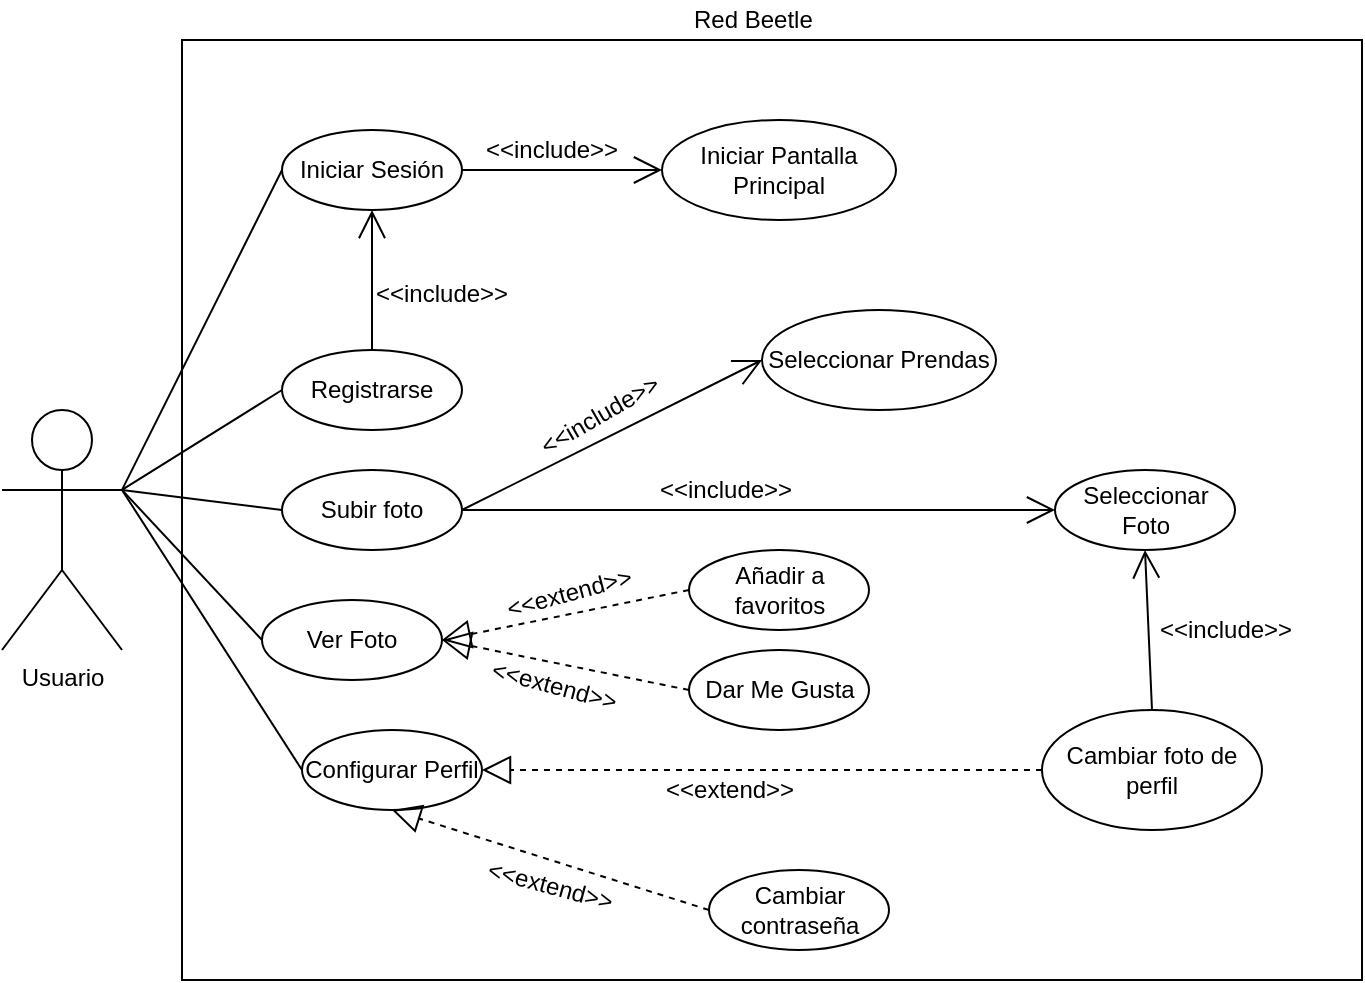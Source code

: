 <mxfile version="10.6.7" type="device"><diagram id="tv5foUZv2XnQW4Wp-rpD" name="Page-1"><mxGraphModel dx="1250" dy="582" grid="1" gridSize="10" guides="1" tooltips="1" connect="1" arrows="1" fold="1" page="1" pageScale="1" pageWidth="827" pageHeight="1169" math="0" shadow="0"><root><mxCell id="0"/><mxCell id="1" parent="0"/><mxCell id="GT_LkVZ4AfpRkYfH1Qed-49" value="" style="rounded=0;whiteSpace=wrap;html=1;" vertex="1" parent="1"><mxGeometry x="130" y="95" width="590" height="470" as="geometry"/></mxCell><mxCell id="GT_LkVZ4AfpRkYfH1Qed-3" value="Usuario" style="shape=umlActor;verticalLabelPosition=bottom;labelBackgroundColor=#ffffff;verticalAlign=top;html=1;outlineConnect=0;" vertex="1" parent="1"><mxGeometry x="40" y="280" width="60" height="120" as="geometry"/></mxCell><mxCell id="GT_LkVZ4AfpRkYfH1Qed-6" value="Iniciar Sesión" style="ellipse;whiteSpace=wrap;html=1;" vertex="1" parent="1"><mxGeometry x="180" y="140" width="90" height="40" as="geometry"/></mxCell><mxCell id="GT_LkVZ4AfpRkYfH1Qed-7" value="Registrarse" style="ellipse;whiteSpace=wrap;html=1;" vertex="1" parent="1"><mxGeometry x="180" y="250" width="90" height="40" as="geometry"/></mxCell><mxCell id="GT_LkVZ4AfpRkYfH1Qed-13" value="" style="endArrow=open;endFill=1;endSize=12;html=1;entryX=0.5;entryY=1;entryDx=0;entryDy=0;exitX=0.5;exitY=0;exitDx=0;exitDy=0;" edge="1" parent="1" source="GT_LkVZ4AfpRkYfH1Qed-7" target="GT_LkVZ4AfpRkYfH1Qed-6"><mxGeometry width="160" relative="1" as="geometry"><mxPoint x="40" y="440" as="sourcePoint"/><mxPoint x="200" y="440" as="targetPoint"/></mxGeometry></mxCell><mxCell id="GT_LkVZ4AfpRkYfH1Qed-14" value="&amp;lt;&amp;lt;include&amp;gt;&amp;gt;" style="text;html=1;resizable=0;points=[];autosize=1;align=left;verticalAlign=top;spacingTop=-4;" vertex="1" parent="1"><mxGeometry x="225" y="212" width="80" height="20" as="geometry"/></mxCell><mxCell id="GT_LkVZ4AfpRkYfH1Qed-15" value="" style="endArrow=none;html=1;exitX=1;exitY=0.333;exitDx=0;exitDy=0;exitPerimeter=0;entryX=0;entryY=0.5;entryDx=0;entryDy=0;" edge="1" parent="1" source="GT_LkVZ4AfpRkYfH1Qed-3" target="GT_LkVZ4AfpRkYfH1Qed-6"><mxGeometry width="50" height="50" relative="1" as="geometry"><mxPoint x="40" y="490" as="sourcePoint"/><mxPoint x="90" y="440" as="targetPoint"/></mxGeometry></mxCell><mxCell id="GT_LkVZ4AfpRkYfH1Qed-16" value="" style="endArrow=none;html=1;exitX=1;exitY=0.333;exitDx=0;exitDy=0;exitPerimeter=0;entryX=0;entryY=0.5;entryDx=0;entryDy=0;" edge="1" parent="1" source="GT_LkVZ4AfpRkYfH1Qed-3" target="GT_LkVZ4AfpRkYfH1Qed-7"><mxGeometry width="50" height="50" relative="1" as="geometry"><mxPoint x="110" y="330" as="sourcePoint"/><mxPoint x="190" y="170" as="targetPoint"/></mxGeometry></mxCell><mxCell id="GT_LkVZ4AfpRkYfH1Qed-19" value="Iniciar Pantalla Principal" style="ellipse;whiteSpace=wrap;html=1;" vertex="1" parent="1"><mxGeometry x="370" y="135" width="117" height="50" as="geometry"/></mxCell><mxCell id="GT_LkVZ4AfpRkYfH1Qed-20" value="" style="endArrow=open;endFill=1;endSize=12;html=1;entryX=0;entryY=0.5;entryDx=0;entryDy=0;exitX=1;exitY=0.5;exitDx=0;exitDy=0;" edge="1" parent="1" source="GT_LkVZ4AfpRkYfH1Qed-6" target="GT_LkVZ4AfpRkYfH1Qed-19"><mxGeometry width="160" relative="1" as="geometry"><mxPoint x="235" y="260" as="sourcePoint"/><mxPoint x="235" y="190" as="targetPoint"/></mxGeometry></mxCell><mxCell id="GT_LkVZ4AfpRkYfH1Qed-21" value="&amp;lt;&amp;lt;include&amp;gt;&amp;gt;" style="text;html=1;resizable=0;points=[];autosize=1;align=left;verticalAlign=top;spacingTop=-4;" vertex="1" parent="1"><mxGeometry x="280" y="140" width="80" height="20" as="geometry"/></mxCell><mxCell id="GT_LkVZ4AfpRkYfH1Qed-22" value="Ver Foto" style="ellipse;whiteSpace=wrap;html=1;" vertex="1" parent="1"><mxGeometry x="170" y="375" width="90" height="40" as="geometry"/></mxCell><mxCell id="GT_LkVZ4AfpRkYfH1Qed-23" value="" style="endArrow=none;html=1;exitX=1;exitY=0.333;exitDx=0;exitDy=0;exitPerimeter=0;entryX=0;entryY=0.5;entryDx=0;entryDy=0;" edge="1" parent="1" source="GT_LkVZ4AfpRkYfH1Qed-3" target="GT_LkVZ4AfpRkYfH1Qed-22"><mxGeometry width="50" height="50" relative="1" as="geometry"><mxPoint x="110" y="330" as="sourcePoint"/><mxPoint x="190" y="280" as="targetPoint"/></mxGeometry></mxCell><mxCell id="GT_LkVZ4AfpRkYfH1Qed-24" value="Subir foto" style="ellipse;whiteSpace=wrap;html=1;" vertex="1" parent="1"><mxGeometry x="180" y="310" width="90" height="40" as="geometry"/></mxCell><mxCell id="GT_LkVZ4AfpRkYfH1Qed-25" value="" style="endArrow=open;endFill=1;endSize=12;html=1;exitX=1;exitY=0.5;exitDx=0;exitDy=0;entryX=0;entryY=0.5;entryDx=0;entryDy=0;" edge="1" parent="1" source="GT_LkVZ4AfpRkYfH1Qed-24" target="GT_LkVZ4AfpRkYfH1Qed-26"><mxGeometry width="160" relative="1" as="geometry"><mxPoint x="235" y="260" as="sourcePoint"/><mxPoint x="340" y="330" as="targetPoint"/></mxGeometry></mxCell><mxCell id="GT_LkVZ4AfpRkYfH1Qed-26" value="Seleccionar Foto" style="ellipse;whiteSpace=wrap;html=1;" vertex="1" parent="1"><mxGeometry x="566.5" y="310" width="90" height="40" as="geometry"/></mxCell><mxCell id="GT_LkVZ4AfpRkYfH1Qed-27" value="&amp;lt;&amp;lt;include&amp;gt;&amp;gt;" style="text;html=1;resizable=0;points=[];autosize=1;align=left;verticalAlign=top;spacingTop=-4;" vertex="1" parent="1"><mxGeometry x="367" y="310" width="80" height="20" as="geometry"/></mxCell><mxCell id="GT_LkVZ4AfpRkYfH1Qed-28" value="" style="endArrow=none;html=1;exitX=1;exitY=0.333;exitDx=0;exitDy=0;exitPerimeter=0;entryX=0;entryY=0.5;entryDx=0;entryDy=0;" edge="1" parent="1" source="GT_LkVZ4AfpRkYfH1Qed-3" target="GT_LkVZ4AfpRkYfH1Qed-24"><mxGeometry width="50" height="50" relative="1" as="geometry"><mxPoint x="110" y="330" as="sourcePoint"/><mxPoint x="200" y="400" as="targetPoint"/></mxGeometry></mxCell><mxCell id="GT_LkVZ4AfpRkYfH1Qed-29" value="Configurar Perfil" style="ellipse;whiteSpace=wrap;html=1;" vertex="1" parent="1"><mxGeometry x="190" y="440" width="90" height="40" as="geometry"/></mxCell><mxCell id="GT_LkVZ4AfpRkYfH1Qed-31" value="" style="endArrow=block;dashed=1;endFill=0;endSize=12;html=1;entryX=1;entryY=0.5;entryDx=0;entryDy=0;exitX=0;exitY=0.5;exitDx=0;exitDy=0;" edge="1" parent="1" source="GT_LkVZ4AfpRkYfH1Qed-32" target="GT_LkVZ4AfpRkYfH1Qed-29"><mxGeometry width="160" relative="1" as="geometry"><mxPoint x="400" y="460" as="sourcePoint"/><mxPoint x="200" y="500" as="targetPoint"/></mxGeometry></mxCell><mxCell id="GT_LkVZ4AfpRkYfH1Qed-32" value="Cambiar foto de perfil" style="ellipse;whiteSpace=wrap;html=1;" vertex="1" parent="1"><mxGeometry x="560" y="430" width="110" height="60" as="geometry"/></mxCell><mxCell id="GT_LkVZ4AfpRkYfH1Qed-33" value="&amp;lt;&amp;lt;extend&amp;gt;&amp;gt;" style="text;html=1;resizable=0;points=[];autosize=1;align=left;verticalAlign=top;spacingTop=-4;" vertex="1" parent="1"><mxGeometry x="370" y="460" width="80" height="20" as="geometry"/></mxCell><mxCell id="GT_LkVZ4AfpRkYfH1Qed-34" value="" style="endArrow=open;endFill=1;endSize=12;html=1;exitX=0.5;exitY=0;exitDx=0;exitDy=0;entryX=0.5;entryY=1;entryDx=0;entryDy=0;" edge="1" parent="1" source="GT_LkVZ4AfpRkYfH1Qed-32" target="GT_LkVZ4AfpRkYfH1Qed-26"><mxGeometry width="160" relative="1" as="geometry"><mxPoint x="463" y="340" as="sourcePoint"/><mxPoint x="577" y="340" as="targetPoint"/></mxGeometry></mxCell><mxCell id="GT_LkVZ4AfpRkYfH1Qed-35" value="&amp;lt;&amp;lt;include&amp;gt;&amp;gt;" style="text;html=1;resizable=0;points=[];autosize=1;align=left;verticalAlign=top;spacingTop=-4;" vertex="1" parent="1"><mxGeometry x="616.5" y="380" width="80" height="20" as="geometry"/></mxCell><mxCell id="GT_LkVZ4AfpRkYfH1Qed-36" value="" style="endArrow=none;html=1;exitX=1;exitY=0.333;exitDx=0;exitDy=0;exitPerimeter=0;entryX=0;entryY=0.5;entryDx=0;entryDy=0;" edge="1" parent="1" source="GT_LkVZ4AfpRkYfH1Qed-3" target="GT_LkVZ4AfpRkYfH1Qed-29"><mxGeometry width="50" height="50" relative="1" as="geometry"><mxPoint x="110" y="330" as="sourcePoint"/><mxPoint x="200" y="400" as="targetPoint"/></mxGeometry></mxCell><mxCell id="GT_LkVZ4AfpRkYfH1Qed-37" value="Añadir a favoritos" style="ellipse;whiteSpace=wrap;html=1;" vertex="1" parent="1"><mxGeometry x="383.5" y="350" width="90" height="40" as="geometry"/></mxCell><mxCell id="GT_LkVZ4AfpRkYfH1Qed-38" value="Dar Me Gusta" style="ellipse;whiteSpace=wrap;html=1;" vertex="1" parent="1"><mxGeometry x="383.5" y="400" width="90" height="40" as="geometry"/></mxCell><mxCell id="GT_LkVZ4AfpRkYfH1Qed-39" value="" style="endArrow=block;dashed=1;endFill=0;endSize=12;html=1;entryX=1;entryY=0.5;entryDx=0;entryDy=0;exitX=0;exitY=0.5;exitDx=0;exitDy=0;" edge="1" parent="1" source="GT_LkVZ4AfpRkYfH1Qed-37" target="GT_LkVZ4AfpRkYfH1Qed-22"><mxGeometry width="160" relative="1" as="geometry"><mxPoint x="570" y="470" as="sourcePoint"/><mxPoint x="290" y="470" as="targetPoint"/></mxGeometry></mxCell><mxCell id="GT_LkVZ4AfpRkYfH1Qed-40" value="" style="endArrow=block;dashed=1;endFill=0;endSize=12;html=1;entryX=1;entryY=0.5;entryDx=0;entryDy=0;exitX=0;exitY=0.5;exitDx=0;exitDy=0;" edge="1" parent="1" source="GT_LkVZ4AfpRkYfH1Qed-38" target="GT_LkVZ4AfpRkYfH1Qed-22"><mxGeometry width="160" relative="1" as="geometry"><mxPoint x="394" y="380" as="sourcePoint"/><mxPoint x="270" y="405" as="targetPoint"/></mxGeometry></mxCell><mxCell id="GT_LkVZ4AfpRkYfH1Qed-41" value="&amp;lt;&amp;lt;extend&amp;gt;&amp;gt;" style="text;html=1;resizable=0;points=[];autosize=1;align=left;verticalAlign=top;spacingTop=-4;rotation=-15;" vertex="1" parent="1"><mxGeometry x="290" y="360" width="80" height="20" as="geometry"/></mxCell><mxCell id="GT_LkVZ4AfpRkYfH1Qed-42" value="&amp;lt;&amp;lt;extend&amp;gt;&amp;gt;" style="text;html=1;resizable=0;points=[];autosize=1;align=left;verticalAlign=top;spacingTop=-4;rotation=15;" vertex="1" parent="1"><mxGeometry x="282" y="410" width="80" height="20" as="geometry"/></mxCell><mxCell id="GT_LkVZ4AfpRkYfH1Qed-43" value="Cambiar contraseña" style="ellipse;whiteSpace=wrap;html=1;" vertex="1" parent="1"><mxGeometry x="393.5" y="510" width="90" height="40" as="geometry"/></mxCell><mxCell id="GT_LkVZ4AfpRkYfH1Qed-44" value="" style="endArrow=block;dashed=1;endFill=0;endSize=12;html=1;entryX=0.5;entryY=1;entryDx=0;entryDy=0;exitX=0;exitY=0.5;exitDx=0;exitDy=0;" edge="1" parent="1" source="GT_LkVZ4AfpRkYfH1Qed-43" target="GT_LkVZ4AfpRkYfH1Qed-29"><mxGeometry width="160" relative="1" as="geometry"><mxPoint x="570" y="470" as="sourcePoint"/><mxPoint x="290" y="470" as="targetPoint"/></mxGeometry></mxCell><mxCell id="GT_LkVZ4AfpRkYfH1Qed-45" value="&amp;lt;&amp;lt;extend&amp;gt;&amp;gt;" style="text;html=1;resizable=0;points=[];autosize=1;align=left;verticalAlign=top;spacingTop=-4;rotation=15;" vertex="1" parent="1"><mxGeometry x="280" y="510" width="80" height="20" as="geometry"/></mxCell><mxCell id="GT_LkVZ4AfpRkYfH1Qed-46" value="" style="endArrow=open;endFill=1;endSize=12;html=1;exitX=1;exitY=0.5;exitDx=0;exitDy=0;entryX=0;entryY=0.5;entryDx=0;entryDy=0;" edge="1" parent="1" source="GT_LkVZ4AfpRkYfH1Qed-24" target="GT_LkVZ4AfpRkYfH1Qed-47"><mxGeometry width="160" relative="1" as="geometry"><mxPoint x="280" y="340" as="sourcePoint"/><mxPoint x="430" y="250" as="targetPoint"/></mxGeometry></mxCell><mxCell id="GT_LkVZ4AfpRkYfH1Qed-47" value="Seleccionar Prendas" style="ellipse;whiteSpace=wrap;html=1;" vertex="1" parent="1"><mxGeometry x="420" y="230" width="117" height="50" as="geometry"/></mxCell><mxCell id="GT_LkVZ4AfpRkYfH1Qed-48" value="&amp;lt;&amp;lt;include&amp;gt;&amp;gt;" style="text;html=1;resizable=0;points=[];autosize=1;align=left;verticalAlign=top;spacingTop=-4;rotation=-30;" vertex="1" parent="1"><mxGeometry x="303.5" y="270" width="80" height="20" as="geometry"/></mxCell><mxCell id="GT_LkVZ4AfpRkYfH1Qed-50" value="Red Beetle" style="text;html=1;resizable=0;points=[];autosize=1;align=left;verticalAlign=top;spacingTop=-4;" vertex="1" parent="1"><mxGeometry x="383.5" y="75" width="70" height="20" as="geometry"/></mxCell></root></mxGraphModel></diagram></mxfile>